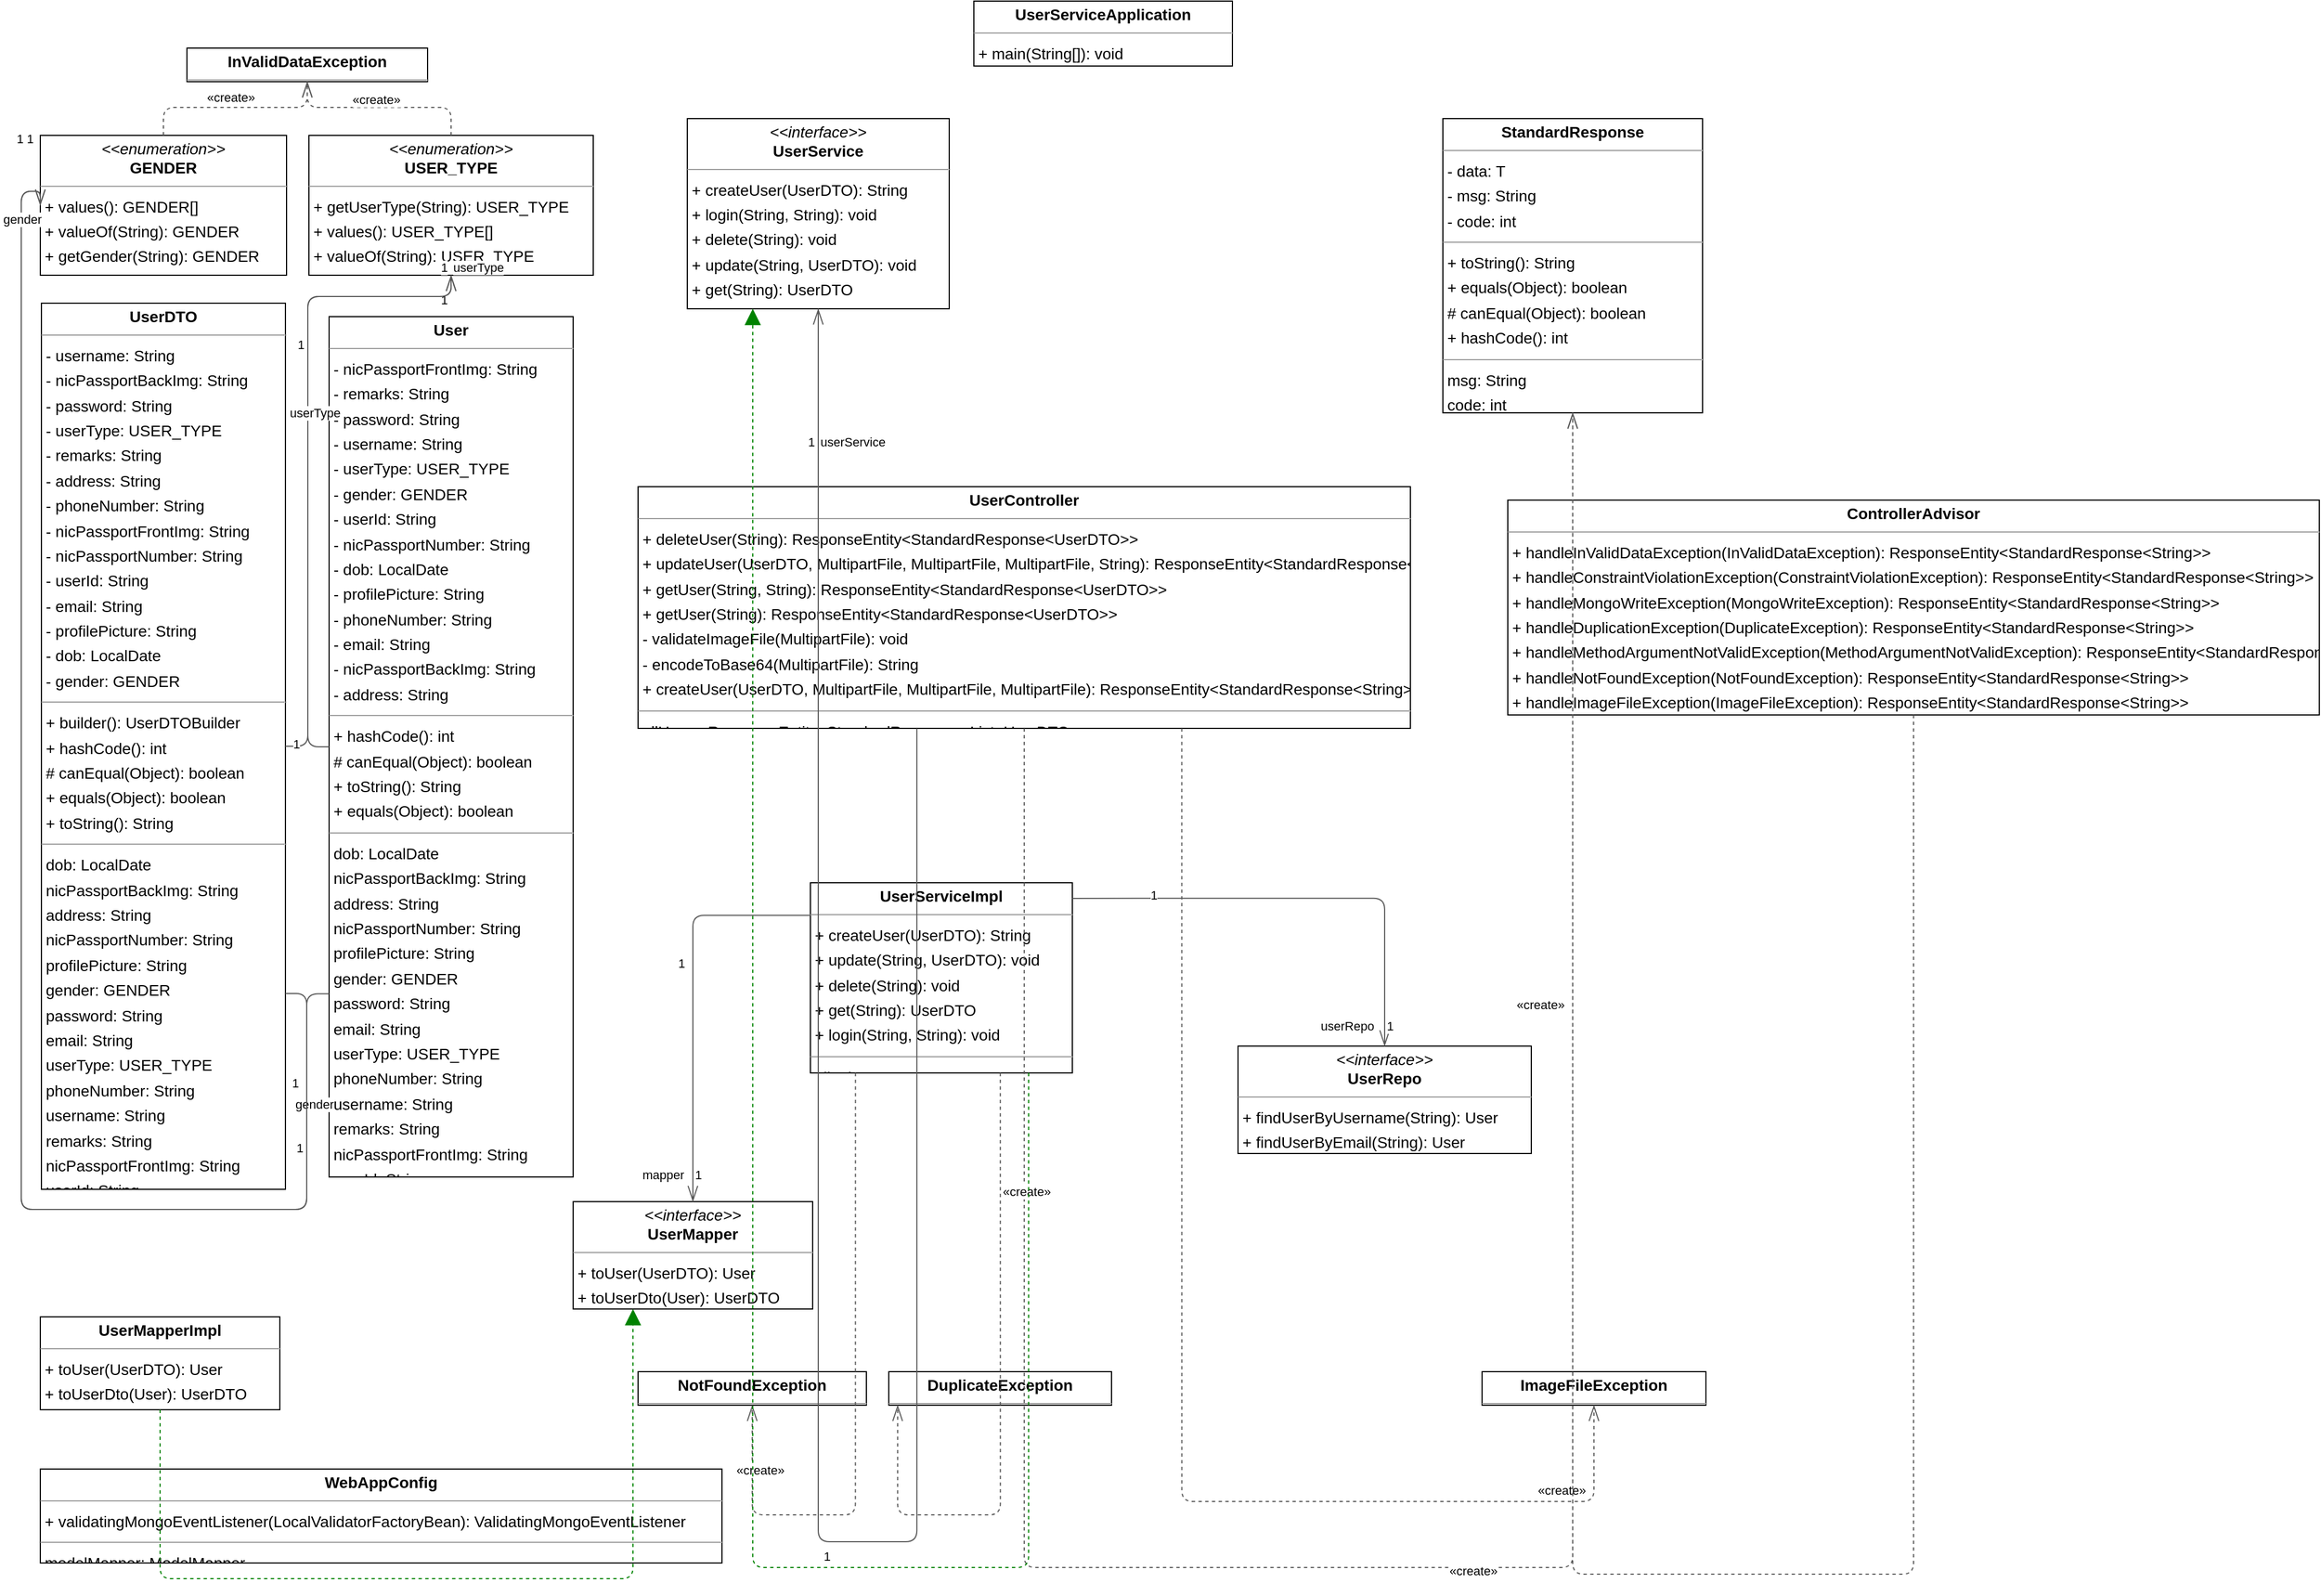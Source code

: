 <mxGraphModel dx="0" dy="0" grid="1" gridSize="10" guides="1" tooltips="1" connect="1" arrows="1" fold="1" page="0" pageScale="1" background="none" math="0" shadow="0">
  <root>
    <mxCell id="0" />
    <mxCell id="1" parent="0" />
    <mxCell id="node13" parent="1" vertex="1" value="&lt;p style=&quot;margin:0px;margin-top:4px;text-align:center;&quot;&gt;&lt;b&gt;ControllerAdvisor&lt;/b&gt;&lt;/p&gt;&lt;hr size=&quot;1&quot;/&gt;&lt;p style=&quot;margin:0 0 0 4px;line-height:1.6;&quot;&gt;+ handleInValidDataException(InValidDataException): ResponseEntity&amp;lt;StandardResponse&amp;lt;String&amp;gt;&amp;gt;&lt;br/&gt;+ handleConstraintViolationException(ConstraintViolationException): ResponseEntity&amp;lt;StandardResponse&amp;lt;String&amp;gt;&amp;gt;&lt;br/&gt;+ handleMongoWriteException(MongoWriteException): ResponseEntity&amp;lt;StandardResponse&amp;lt;String&amp;gt;&amp;gt;&lt;br/&gt;+ handleDuplicationException(DuplicateException): ResponseEntity&amp;lt;StandardResponse&amp;lt;String&amp;gt;&amp;gt;&lt;br/&gt;+ handleMethodArgumentNotValidException(MethodArgumentNotValidException): ResponseEntity&amp;lt;StandardResponse&amp;lt;String&amp;gt;&amp;gt;&lt;br/&gt;+ handleNotFoundException(NotFoundException): ResponseEntity&amp;lt;StandardResponse&amp;lt;String&amp;gt;&amp;gt;&lt;br/&gt;+ handleImageFileException(ImageFileException): ResponseEntity&amp;lt;StandardResponse&amp;lt;String&amp;gt;&amp;gt;&lt;/p&gt;" style="verticalAlign=top;align=left;overflow=fill;fontSize=14;fontFamily=Helvetica;html=1;rounded=0;shadow=0;comic=0;labelBackgroundColor=none;strokeWidth=1;">
      <mxGeometry x="1196" y="390" width="725" height="192" as="geometry" />
    </mxCell>
    <mxCell id="node16" parent="1" vertex="1" value="&lt;p style=&quot;margin:0px;margin-top:4px;text-align:center;&quot;&gt;&lt;b&gt;DuplicateException&lt;/b&gt;&lt;/p&gt;&lt;hr size=&quot;1&quot;/&gt;" style="verticalAlign=top;align=left;overflow=fill;fontSize=14;fontFamily=Helvetica;html=1;rounded=0;shadow=0;comic=0;labelBackgroundColor=none;strokeWidth=1;">
      <mxGeometry x="643" y="1169" width="199" height="30" as="geometry" />
    </mxCell>
    <mxCell id="node4" parent="1" vertex="1" value="&lt;p style=&quot;margin:0px;margin-top:4px;text-align:center;&quot;&gt;&lt;i&gt;&amp;lt;&amp;lt;enumeration&amp;gt;&amp;gt;&lt;/i&gt;&lt;br/&gt;&lt;b&gt;GENDER&lt;/b&gt;&lt;/p&gt;&lt;hr size=&quot;1&quot;/&gt;&lt;p style=&quot;margin:0 0 0 4px;line-height:1.6;&quot;&gt;+ values(): GENDER[]&lt;br/&gt;+ valueOf(String): GENDER&lt;br/&gt;+ getGender(String): GENDER&lt;/p&gt;" style="verticalAlign=top;align=left;overflow=fill;fontSize=14;fontFamily=Helvetica;html=1;rounded=0;shadow=0;comic=0;labelBackgroundColor=none;strokeWidth=1;">
      <mxGeometry x="-115" y="64" width="220" height="125" as="geometry" />
    </mxCell>
    <mxCell id="node12" parent="1" vertex="1" value="&lt;p style=&quot;margin:0px;margin-top:4px;text-align:center;&quot;&gt;&lt;b&gt;ImageFileException&lt;/b&gt;&lt;/p&gt;&lt;hr size=&quot;1&quot;/&gt;" style="verticalAlign=top;align=left;overflow=fill;fontSize=14;fontFamily=Helvetica;html=1;rounded=0;shadow=0;comic=0;labelBackgroundColor=none;strokeWidth=1;">
      <mxGeometry x="1173" y="1169" width="200" height="30" as="geometry" />
    </mxCell>
    <mxCell id="node6" parent="1" vertex="1" value="&lt;p style=&quot;margin:0px;margin-top:4px;text-align:center;&quot;&gt;&lt;b&gt;InValidDataException&lt;/b&gt;&lt;/p&gt;&lt;hr size=&quot;1&quot;/&gt;" style="verticalAlign=top;align=left;overflow=fill;fontSize=14;fontFamily=Helvetica;html=1;rounded=0;shadow=0;comic=0;labelBackgroundColor=none;strokeWidth=1;">
      <mxGeometry x="16" y="-14" width="215" height="30" as="geometry" />
    </mxCell>
    <mxCell id="node17" parent="1" vertex="1" value="&lt;p style=&quot;margin:0px;margin-top:4px;text-align:center;&quot;&gt;&lt;b&gt;NotFoundException&lt;/b&gt;&lt;/p&gt;&lt;hr size=&quot;1&quot;/&gt;" style="verticalAlign=top;align=left;overflow=fill;fontSize=14;fontFamily=Helvetica;html=1;rounded=0;shadow=0;comic=0;labelBackgroundColor=none;strokeWidth=1;">
      <mxGeometry x="419" y="1169" width="204" height="30" as="geometry" />
    </mxCell>
    <mxCell id="node2" parent="1" vertex="1" value="&lt;p style=&quot;margin:0px;margin-top:4px;text-align:center;&quot;&gt;&lt;b&gt;StandardResponse&lt;T&gt;&lt;/b&gt;&lt;/p&gt;&lt;hr size=&quot;1&quot;/&gt;&lt;p style=&quot;margin:0 0 0 4px;line-height:1.6;&quot;&gt;- data: T&lt;br/&gt;- msg: String&lt;br/&gt;- code: int&lt;/p&gt;&lt;hr size=&quot;1&quot;/&gt;&lt;p style=&quot;margin:0 0 0 4px;line-height:1.6;&quot;&gt;+ toString(): String&lt;br/&gt;+ equals(Object): boolean&lt;br/&gt;# canEqual(Object): boolean&lt;br/&gt;+ hashCode(): int&lt;/p&gt;&lt;hr size=&quot;1&quot;/&gt;&lt;p style=&quot;margin:0 0 0 4px;line-height:1.6;&quot;&gt; msg: String&lt;br/&gt; code: int&lt;br/&gt; data: T&lt;/p&gt;" style="verticalAlign=top;align=left;overflow=fill;fontSize=14;fontFamily=Helvetica;html=1;rounded=0;shadow=0;comic=0;labelBackgroundColor=none;strokeWidth=1;">
      <mxGeometry x="1138" y="49" width="232" height="263" as="geometry" />
    </mxCell>
    <mxCell id="node1" parent="1" vertex="1" value="&lt;p style=&quot;margin:0px;margin-top:4px;text-align:center;&quot;&gt;&lt;i&gt;&amp;lt;&amp;lt;enumeration&amp;gt;&amp;gt;&lt;/i&gt;&lt;br/&gt;&lt;b&gt;USER_TYPE&lt;/b&gt;&lt;/p&gt;&lt;hr size=&quot;1&quot;/&gt;&lt;p style=&quot;margin:0 0 0 4px;line-height:1.6;&quot;&gt;+ getUserType(String): USER_TYPE&lt;br/&gt;+ values(): USER_TYPE[]&lt;br/&gt;+ valueOf(String): USER_TYPE&lt;/p&gt;" style="verticalAlign=top;align=left;overflow=fill;fontSize=14;fontFamily=Helvetica;html=1;rounded=0;shadow=0;comic=0;labelBackgroundColor=none;strokeWidth=1;">
      <mxGeometry x="125" y="64" width="254" height="125" as="geometry" />
    </mxCell>
    <mxCell id="node15" parent="1" vertex="1" value="&lt;p style=&quot;margin:0px;margin-top:4px;text-align:center;&quot;&gt;&lt;b&gt;User&lt;/b&gt;&lt;/p&gt;&lt;hr size=&quot;1&quot;/&gt;&lt;p style=&quot;margin:0 0 0 4px;line-height:1.6;&quot;&gt;- nicPassportFrontImg: String&lt;br/&gt;- remarks: String&lt;br/&gt;- password: String&lt;br/&gt;- username: String&lt;br/&gt;- userType: USER_TYPE&lt;br/&gt;- gender: GENDER&lt;br/&gt;- userId: String&lt;br/&gt;- nicPassportNumber: String&lt;br/&gt;- dob: LocalDate&lt;br/&gt;- profilePicture: String&lt;br/&gt;- phoneNumber: String&lt;br/&gt;- email: String&lt;br/&gt;- nicPassportBackImg: String&lt;br/&gt;- address: String&lt;/p&gt;&lt;hr size=&quot;1&quot;/&gt;&lt;p style=&quot;margin:0 0 0 4px;line-height:1.6;&quot;&gt;+ hashCode(): int&lt;br/&gt;# canEqual(Object): boolean&lt;br/&gt;+ toString(): String&lt;br/&gt;+ equals(Object): boolean&lt;/p&gt;&lt;hr size=&quot;1&quot;/&gt;&lt;p style=&quot;margin:0 0 0 4px;line-height:1.6;&quot;&gt; dob: LocalDate&lt;br/&gt; nicPassportBackImg: String&lt;br/&gt; address: String&lt;br/&gt; nicPassportNumber: String&lt;br/&gt; profilePicture: String&lt;br/&gt; gender: GENDER&lt;br/&gt; password: String&lt;br/&gt; email: String&lt;br/&gt; userType: USER_TYPE&lt;br/&gt; phoneNumber: String&lt;br/&gt; username: String&lt;br/&gt; remarks: String&lt;br/&gt; nicPassportFrontImg: String&lt;br/&gt; userId: String&lt;/p&gt;" style="verticalAlign=top;align=left;overflow=fill;fontSize=14;fontFamily=Helvetica;html=1;rounded=0;shadow=0;comic=0;labelBackgroundColor=none;strokeWidth=1;">
      <mxGeometry x="143" y="226" width="218" height="769" as="geometry" />
    </mxCell>
    <mxCell id="node10" parent="1" vertex="1" value="&lt;p style=&quot;margin:0px;margin-top:4px;text-align:center;&quot;&gt;&lt;b&gt;UserController&lt;/b&gt;&lt;/p&gt;&lt;hr size=&quot;1&quot;/&gt;&lt;p style=&quot;margin:0 0 0 4px;line-height:1.6;&quot;&gt;+ deleteUser(String): ResponseEntity&amp;lt;StandardResponse&amp;lt;UserDTO&amp;gt;&amp;gt;&lt;br/&gt;+ updateUser(UserDTO, MultipartFile, MultipartFile, MultipartFile, String): ResponseEntity&amp;lt;StandardResponse&amp;lt;String&amp;gt;&amp;gt;&lt;br/&gt;+ getUser(String, String): ResponseEntity&amp;lt;StandardResponse&amp;lt;UserDTO&amp;gt;&amp;gt;&lt;br/&gt;+ getUser(String): ResponseEntity&amp;lt;StandardResponse&amp;lt;UserDTO&amp;gt;&amp;gt;&lt;br/&gt;- validateImageFile(MultipartFile): void&lt;br/&gt;- encodeToBase64(MultipartFile): String&lt;br/&gt;+ createUser(UserDTO, MultipartFile, MultipartFile, MultipartFile): ResponseEntity&amp;lt;StandardResponse&amp;lt;String&amp;gt;&amp;gt;&lt;/p&gt;&lt;hr size=&quot;1&quot;/&gt;&lt;p style=&quot;margin:0 0 0 4px;line-height:1.6;&quot;&gt; allUsers: ResponseEntity&amp;lt;StandardResponse&amp;lt;List&amp;lt;UserDTO&amp;gt;&amp;gt;&amp;gt;&lt;/p&gt;" style="verticalAlign=top;align=left;overflow=fill;fontSize=14;fontFamily=Helvetica;html=1;rounded=0;shadow=0;comic=0;labelBackgroundColor=none;strokeWidth=1;">
      <mxGeometry x="419" y="378" width="690" height="216" as="geometry" />
    </mxCell>
    <mxCell id="node5" parent="1" vertex="1" value="&lt;p style=&quot;margin:0px;margin-top:4px;text-align:center;&quot;&gt;&lt;b&gt;UserDTO&lt;/b&gt;&lt;/p&gt;&lt;hr size=&quot;1&quot;/&gt;&lt;p style=&quot;margin:0 0 0 4px;line-height:1.6;&quot;&gt;- username: String&lt;br/&gt;- nicPassportBackImg: String&lt;br/&gt;- password: String&lt;br/&gt;- userType: USER_TYPE&lt;br/&gt;- remarks: String&lt;br/&gt;- address: String&lt;br/&gt;- phoneNumber: String&lt;br/&gt;- nicPassportFrontImg: String&lt;br/&gt;- nicPassportNumber: String&lt;br/&gt;- userId: String&lt;br/&gt;- email: String&lt;br/&gt;- profilePicture: String&lt;br/&gt;- dob: LocalDate&lt;br/&gt;- gender: GENDER&lt;/p&gt;&lt;hr size=&quot;1&quot;/&gt;&lt;p style=&quot;margin:0 0 0 4px;line-height:1.6;&quot;&gt;+ builder(): UserDTOBuilder&lt;br/&gt;+ hashCode(): int&lt;br/&gt;# canEqual(Object): boolean&lt;br/&gt;+ equals(Object): boolean&lt;br/&gt;+ toString(): String&lt;/p&gt;&lt;hr size=&quot;1&quot;/&gt;&lt;p style=&quot;margin:0 0 0 4px;line-height:1.6;&quot;&gt; dob: LocalDate&lt;br/&gt; nicPassportBackImg: String&lt;br/&gt; address: String&lt;br/&gt; nicPassportNumber: String&lt;br/&gt; profilePicture: String&lt;br/&gt; gender: GENDER&lt;br/&gt; password: String&lt;br/&gt; email: String&lt;br/&gt; userType: USER_TYPE&lt;br/&gt; phoneNumber: String&lt;br/&gt; username: String&lt;br/&gt; remarks: String&lt;br/&gt; nicPassportFrontImg: String&lt;br/&gt; userId: String&lt;/p&gt;" style="verticalAlign=top;align=left;overflow=fill;fontSize=14;fontFamily=Helvetica;html=1;rounded=0;shadow=0;comic=0;labelBackgroundColor=none;strokeWidth=1;">
      <mxGeometry x="-114" y="214" width="218" height="792" as="geometry" />
    </mxCell>
    <mxCell id="node14" parent="1" vertex="1" value="&lt;p style=&quot;margin:0px;margin-top:4px;text-align:center;&quot;&gt;&lt;i&gt;&amp;lt;&amp;lt;interface&amp;gt;&amp;gt;&lt;/i&gt;&lt;br/&gt;&lt;b&gt;UserMapper&lt;/b&gt;&lt;/p&gt;&lt;hr size=&quot;1&quot;/&gt;&lt;p style=&quot;margin:0 0 0 4px;line-height:1.6;&quot;&gt;+ toUser(UserDTO): User&lt;br/&gt;+ toUserDto(User): UserDTO&lt;/p&gt;" style="verticalAlign=top;align=left;overflow=fill;fontSize=14;fontFamily=Helvetica;html=1;rounded=0;shadow=0;comic=0;labelBackgroundColor=none;strokeWidth=1;">
      <mxGeometry x="361" y="1017" width="214" height="96" as="geometry" />
    </mxCell>
    <mxCell id="node0" parent="1" vertex="1" value="&lt;p style=&quot;margin:0px;margin-top:4px;text-align:center;&quot;&gt;&lt;b&gt;UserMapperImpl&lt;/b&gt;&lt;/p&gt;&lt;hr size=&quot;1&quot;/&gt;&lt;p style=&quot;margin:0 0 0 4px;line-height:1.6;&quot;&gt;+ toUser(UserDTO): User&lt;br/&gt;+ toUserDto(User): UserDTO&lt;/p&gt;" style="verticalAlign=top;align=left;overflow=fill;fontSize=14;fontFamily=Helvetica;html=1;rounded=0;shadow=0;comic=0;labelBackgroundColor=none;strokeWidth=1;">
      <mxGeometry x="-115" y="1120" width="214" height="83" as="geometry" />
    </mxCell>
    <mxCell id="node11" parent="1" vertex="1" value="&lt;p style=&quot;margin:0px;margin-top:4px;text-align:center;&quot;&gt;&lt;i&gt;&amp;lt;&amp;lt;interface&amp;gt;&amp;gt;&lt;/i&gt;&lt;br/&gt;&lt;b&gt;UserRepo&lt;/b&gt;&lt;/p&gt;&lt;hr size=&quot;1&quot;/&gt;&lt;p style=&quot;margin:0 0 0 4px;line-height:1.6;&quot;&gt;+ findUserByUsername(String): User&lt;br/&gt;+ findUserByEmail(String): User&lt;/p&gt;" style="verticalAlign=top;align=left;overflow=fill;fontSize=14;fontFamily=Helvetica;html=1;rounded=0;shadow=0;comic=0;labelBackgroundColor=none;strokeWidth=1;">
      <mxGeometry x="955" y="878" width="262" height="96" as="geometry" />
    </mxCell>
    <mxCell id="node8" parent="1" vertex="1" value="&lt;p style=&quot;margin:0px;margin-top:4px;text-align:center;&quot;&gt;&lt;i&gt;&amp;lt;&amp;lt;interface&amp;gt;&amp;gt;&lt;/i&gt;&lt;br/&gt;&lt;b&gt;UserService&lt;/b&gt;&lt;/p&gt;&lt;hr size=&quot;1&quot;/&gt;&lt;p style=&quot;margin:0 0 0 4px;line-height:1.6;&quot;&gt;+ createUser(UserDTO): String&lt;br/&gt;+ login(String, String): void&lt;br/&gt;+ delete(String): void&lt;br/&gt;+ update(String, UserDTO): void&lt;br/&gt;+ get(String): UserDTO&lt;/p&gt;&lt;hr size=&quot;1&quot;/&gt;&lt;p style=&quot;margin:0 0 0 4px;line-height:1.6;&quot;&gt; all: List&amp;lt;UserDTO&amp;gt;&lt;/p&gt;" style="verticalAlign=top;align=left;overflow=fill;fontSize=14;fontFamily=Helvetica;html=1;rounded=0;shadow=0;comic=0;labelBackgroundColor=none;strokeWidth=1;">
      <mxGeometry x="463" y="49" width="234" height="170" as="geometry" />
    </mxCell>
    <mxCell id="node7" parent="1" vertex="1" value="&lt;p style=&quot;margin:0px;margin-top:4px;text-align:center;&quot;&gt;&lt;b&gt;UserServiceApplication&lt;/b&gt;&lt;/p&gt;&lt;hr size=&quot;1&quot;/&gt;&lt;p style=&quot;margin:0 0 0 4px;line-height:1.6;&quot;&gt;+ main(String[]): void&lt;/p&gt;" style="verticalAlign=top;align=left;overflow=fill;fontSize=14;fontFamily=Helvetica;html=1;rounded=0;shadow=0;comic=0;labelBackgroundColor=none;strokeWidth=1;">
      <mxGeometry x="719" y="-56" width="231" height="58" as="geometry" />
    </mxCell>
    <mxCell id="node3" parent="1" vertex="1" value="&lt;p style=&quot;margin:0px;margin-top:4px;text-align:center;&quot;&gt;&lt;b&gt;UserServiceImpl&lt;/b&gt;&lt;/p&gt;&lt;hr size=&quot;1&quot;/&gt;&lt;p style=&quot;margin:0 0 0 4px;line-height:1.6;&quot;&gt;+ createUser(UserDTO): String&lt;br/&gt;+ update(String, UserDTO): void&lt;br/&gt;+ delete(String): void&lt;br/&gt;+ get(String): UserDTO&lt;br/&gt;+ login(String, String): void&lt;/p&gt;&lt;hr size=&quot;1&quot;/&gt;&lt;p style=&quot;margin:0 0 0 4px;line-height:1.6;&quot;&gt; all: List&amp;lt;UserDTO&amp;gt;&lt;/p&gt;" style="verticalAlign=top;align=left;overflow=fill;fontSize=14;fontFamily=Helvetica;html=1;rounded=0;shadow=0;comic=0;labelBackgroundColor=none;strokeWidth=1;">
      <mxGeometry x="573" y="732" width="234" height="170" as="geometry" />
    </mxCell>
    <mxCell id="node9" parent="1" vertex="1" value="&lt;p style=&quot;margin:0px;margin-top:4px;text-align:center;&quot;&gt;&lt;b&gt;WebAppConfig&lt;/b&gt;&lt;/p&gt;&lt;hr size=&quot;1&quot;/&gt;&lt;p style=&quot;margin:0 0 0 4px;line-height:1.6;&quot;&gt;+ validatingMongoEventListener(LocalValidatorFactoryBean): ValidatingMongoEventListener&lt;/p&gt;&lt;hr size=&quot;1&quot;/&gt;&lt;p style=&quot;margin:0 0 0 4px;line-height:1.6;&quot;&gt; modelMapper: ModelMapper&lt;/p&gt;" style="verticalAlign=top;align=left;overflow=fill;fontSize=14;fontFamily=Helvetica;html=1;rounded=0;shadow=0;comic=0;labelBackgroundColor=none;strokeWidth=1;">
      <mxGeometry x="-115" y="1256" width="609" height="84" as="geometry" />
    </mxCell>
    <mxCell id="edge5" edge="1" value="" parent="1" source="node13" target="node2" style="html=1;rounded=1;edgeStyle=orthogonalEdgeStyle;dashed=1;startArrow=none;endArrow=openThin;endSize=12;strokeColor=#595959;exitX=0.500;exitY=1.000;exitDx=0;exitDy=0;entryX=0.500;entryY=1.000;entryDx=0;entryDy=0;">
      <mxGeometry width="50" height="50" relative="1" as="geometry">
        <Array as="points">
          <mxPoint x="1558" y="1350" />
          <mxPoint x="1254" y="1350" />
        </Array>
      </mxGeometry>
    </mxCell>
    <mxCell id="label32" parent="edge5" vertex="1" connectable="0" value="«create»" style="edgeLabel;resizable=0;html=1;align=left;verticalAlign=top;strokeColor=default;">
      <mxGeometry x="1202" y="828" as="geometry" />
    </mxCell>
    <mxCell id="edge10" edge="1" value="" parent="1" source="node4" target="node6" style="html=1;rounded=1;edgeStyle=orthogonalEdgeStyle;dashed=1;startArrow=none;endArrow=openThin;endSize=12;strokeColor=#595959;exitX=0.500;exitY=0.000;exitDx=0;exitDy=0;entryX=0.500;entryY=1.002;entryDx=0;entryDy=0;">
      <mxGeometry width="50" height="50" relative="1" as="geometry">
        <Array as="points">
          <mxPoint x="-5" y="39" />
          <mxPoint x="124" y="39" />
        </Array>
      </mxGeometry>
    </mxCell>
    <mxCell id="label62" parent="edge10" vertex="1" connectable="0" value="«create»" style="edgeLabel;resizable=0;html=1;align=left;verticalAlign=top;strokeColor=default;">
      <mxGeometry x="32" y="17" as="geometry" />
    </mxCell>
    <mxCell id="edge14" edge="1" value="" parent="1" source="node1" target="node6" style="html=1;rounded=1;edgeStyle=orthogonalEdgeStyle;dashed=1;startArrow=none;endArrow=openThin;endSize=12;strokeColor=#595959;exitX=0.500;exitY=0.000;exitDx=0;exitDy=0;entryX=0.500;entryY=1.002;entryDx=0;entryDy=0;">
      <mxGeometry width="50" height="50" relative="1" as="geometry">
        <Array as="points">
          <mxPoint x="252" y="39" />
          <mxPoint x="124" y="39" />
        </Array>
      </mxGeometry>
    </mxCell>
    <mxCell id="label86" parent="edge14" vertex="1" connectable="0" value="«create»" style="edgeLabel;resizable=0;html=1;align=left;verticalAlign=top;strokeColor=default;">
      <mxGeometry x="162" y="19" as="geometry" />
    </mxCell>
    <mxCell id="edge13" edge="1" value="" parent="1" source="node15" target="node4" style="html=1;rounded=1;edgeStyle=orthogonalEdgeStyle;dashed=0;startArrow=diamondThinstartSize=12;endArrow=openThin;endSize=12;strokeColor=#595959;exitX=0.000;exitY=0.787;exitDx=0;exitDy=0;entryX=0.000;entryY=0.500;entryDx=0;entryDy=0;">
      <mxGeometry width="50" height="50" relative="1" as="geometry">
        <Array as="points">
          <mxPoint x="123" y="831" />
          <mxPoint x="123" y="1024" />
          <mxPoint x="-132" y="1024" />
          <mxPoint x="-132" y="114" />
        </Array>
      </mxGeometry>
    </mxCell>
    <mxCell id="label78" parent="edge13" vertex="1" connectable="0" value="1" style="edgeLabel;resizable=0;html=1;align=left;verticalAlign=top;strokeColor=default;">
      <mxGeometry x="108" y="898" as="geometry" />
    </mxCell>
    <mxCell id="label82" parent="edge13" vertex="1" connectable="0" value="1" style="edgeLabel;resizable=0;html=1;align=left;verticalAlign=top;strokeColor=default;">
      <mxGeometry x="112" y="956" as="geometry" />
    </mxCell>
    <mxCell id="label83" parent="edge13" vertex="1" connectable="0" value="gender" style="edgeLabel;resizable=0;html=1;align=left;verticalAlign=top;strokeColor=default;">
      <mxGeometry x="111" y="917" as="geometry" />
    </mxCell>
    <mxCell id="edge4" edge="1" value="" parent="1" source="node15" target="node1" style="html=1;rounded=1;edgeStyle=orthogonalEdgeStyle;dashed=0;startArrow=diamondThinstartSize=12;endArrow=openThin;endSize=12;strokeColor=#595959;exitX=0.000;exitY=0.500;exitDx=0;exitDy=0;entryX=0.500;entryY=1.000;entryDx=0;entryDy=0;">
      <mxGeometry width="50" height="50" relative="1" as="geometry">
        <Array as="points">
          <mxPoint x="124" y="610" />
          <mxPoint x="124" y="208" />
          <mxPoint x="252" y="208" />
        </Array>
      </mxGeometry>
    </mxCell>
    <mxCell id="label24" parent="edge4" vertex="1" connectable="0" value="1" style="edgeLabel;resizable=0;html=1;align=left;verticalAlign=top;strokeColor=default;">
      <mxGeometry x="241" y="198" as="geometry" />
    </mxCell>
    <mxCell id="label28" parent="edge4" vertex="1" connectable="0" value="1" style="edgeLabel;resizable=0;html=1;align=left;verticalAlign=top;strokeColor=default;">
      <mxGeometry x="241" y="169" as="geometry" />
    </mxCell>
    <mxCell id="label29" parent="edge4" vertex="1" connectable="0" value="userType" style="edgeLabel;resizable=0;html=1;align=left;verticalAlign=top;strokeColor=default;">
      <mxGeometry x="252" y="169" as="geometry" />
    </mxCell>
    <mxCell id="edge3" edge="1" value="" parent="1" source="node10" target="node12" style="html=1;rounded=1;edgeStyle=orthogonalEdgeStyle;dashed=1;startArrow=none;endArrow=openThin;endSize=12;strokeColor=#595959;exitX=0.704;exitY=1.000;exitDx=0;exitDy=0;entryX=0.500;entryY=1.002;entryDx=0;entryDy=0;">
      <mxGeometry width="50" height="50" relative="1" as="geometry">
        <Array as="points">
          <mxPoint x="905" y="1285" />
          <mxPoint x="1273" y="1285" />
        </Array>
      </mxGeometry>
    </mxCell>
    <mxCell id="label20" parent="edge3" vertex="1" connectable="0" value="«create»" style="edgeLabel;resizable=0;html=1;align=left;verticalAlign=top;strokeColor=default;">
      <mxGeometry x="1221" y="1262" as="geometry" />
    </mxCell>
    <mxCell id="edge7" edge="1" value="" parent="1" source="node10" target="node2" style="html=1;rounded=1;edgeStyle=orthogonalEdgeStyle;dashed=1;startArrow=none;endArrow=openThin;endSize=12;strokeColor=#595959;exitX=0.500;exitY=1.000;exitDx=0;exitDy=0;entryX=0.500;entryY=1.000;entryDx=0;entryDy=0;">
      <mxGeometry width="50" height="50" relative="1" as="geometry">
        <Array as="points">
          <mxPoint x="764" y="1344" />
          <mxPoint x="1254" y="1344" />
        </Array>
      </mxGeometry>
    </mxCell>
    <mxCell id="label44" parent="edge7" vertex="1" connectable="0" value="«create»" style="edgeLabel;resizable=0;html=1;align=left;verticalAlign=top;strokeColor=default;">
      <mxGeometry x="1142" y="1334" as="geometry" />
    </mxCell>
    <mxCell id="edge11" edge="1" value="" parent="1" source="node10" target="node8" style="html=1;rounded=1;edgeStyle=orthogonalEdgeStyle;dashed=0;startArrow=diamondThinstartSize=12;endArrow=openThin;endSize=12;strokeColor=#595959;exitX=0.361;exitY=1.000;exitDx=0;exitDy=0;entryX=0.500;entryY=1.000;entryDx=0;entryDy=0;">
      <mxGeometry width="50" height="50" relative="1" as="geometry">
        <Array as="points">
          <mxPoint x="668" y="1321" />
          <mxPoint x="580" y="1321" />
        </Array>
      </mxGeometry>
    </mxCell>
    <mxCell id="label66" parent="edge11" vertex="1" connectable="0" value="1" style="edgeLabel;resizable=0;html=1;align=left;verticalAlign=top;strokeColor=default;">
      <mxGeometry x="583" y="1321" as="geometry" />
    </mxCell>
    <mxCell id="label70" parent="edge11" vertex="1" connectable="0" value="1" style="edgeLabel;resizable=0;html=1;align=left;verticalAlign=top;strokeColor=default;">
      <mxGeometry x="569" y="325" as="geometry" />
    </mxCell>
    <mxCell id="label71" parent="edge11" vertex="1" connectable="0" value="userService" style="edgeLabel;resizable=0;html=1;align=left;verticalAlign=top;strokeColor=default;">
      <mxGeometry x="580" y="325" as="geometry" />
    </mxCell>
    <mxCell id="edge15" edge="1" value="" parent="1" source="node5" target="node4" style="html=1;rounded=1;edgeStyle=orthogonalEdgeStyle;dashed=0;startArrow=diamondThinstartSize=12;endArrow=openThin;endSize=12;strokeColor=#595959;exitX=1.000;exitY=0.779;exitDx=0;exitDy=0;entryX=0.000;entryY=0.500;entryDx=0;entryDy=0;">
      <mxGeometry width="50" height="50" relative="1" as="geometry">
        <Array as="points">
          <mxPoint x="123" y="831" />
          <mxPoint x="123" y="1024" />
          <mxPoint x="-132" y="1024" />
          <mxPoint x="-132" y="114" />
        </Array>
      </mxGeometry>
    </mxCell>
    <mxCell id="label90" parent="edge15" vertex="1" connectable="0" value="1" style="edgeLabel;resizable=0;html=1;align=left;verticalAlign=top;strokeColor=default;">
      <mxGeometry x="-138" y="54" as="geometry" />
    </mxCell>
    <mxCell id="label94" parent="edge15" vertex="1" connectable="0" value="1" style="edgeLabel;resizable=0;html=1;align=left;verticalAlign=top;strokeColor=default;">
      <mxGeometry x="-129" y="54" as="geometry" />
    </mxCell>
    <mxCell id="label95" parent="edge15" vertex="1" connectable="0" value="gender" style="edgeLabel;resizable=0;html=1;align=left;verticalAlign=top;strokeColor=default;">
      <mxGeometry x="-150" y="126" as="geometry" />
    </mxCell>
    <mxCell id="edge6" edge="1" value="" parent="1" source="node5" target="node1" style="html=1;rounded=1;edgeStyle=orthogonalEdgeStyle;dashed=0;startArrow=diamondThinstartSize=12;endArrow=openThin;endSize=12;strokeColor=#595959;exitX=1.000;exitY=0.500;exitDx=0;exitDy=0;entryX=0.500;entryY=1.000;entryDx=0;entryDy=0;">
      <mxGeometry width="50" height="50" relative="1" as="geometry">
        <Array as="points">
          <mxPoint x="124" y="610" />
          <mxPoint x="124" y="208" />
          <mxPoint x="252" y="208" />
        </Array>
      </mxGeometry>
    </mxCell>
    <mxCell id="label36" parent="edge6" vertex="1" connectable="0" value="1" style="edgeLabel;resizable=0;html=1;align=left;verticalAlign=top;strokeColor=default;">
      <mxGeometry x="109" y="595" as="geometry" />
    </mxCell>
    <mxCell id="label40" parent="edge6" vertex="1" connectable="0" value="1" style="edgeLabel;resizable=0;html=1;align=left;verticalAlign=top;strokeColor=default;">
      <mxGeometry x="113" y="238" as="geometry" />
    </mxCell>
    <mxCell id="label41" parent="edge6" vertex="1" connectable="0" value="userType" style="edgeLabel;resizable=0;html=1;align=left;verticalAlign=top;strokeColor=default;">
      <mxGeometry x="106" y="299" as="geometry" />
    </mxCell>
    <mxCell id="edge1" edge="1" value="" parent="1" source="node0" target="node14" style="html=1;rounded=1;edgeStyle=orthogonalEdgeStyle;dashed=1;startArrow=none;endArrow=block;endSize=12;strokeColor=#008200;exitX=0.500;exitY=1.000;exitDx=0;exitDy=0;entryX=0.250;entryY=1.000;entryDx=0;entryDy=0;">
      <mxGeometry width="50" height="50" relative="1" as="geometry">
        <Array as="points">
          <mxPoint x="-8" y="1354" />
          <mxPoint x="415" y="1354" />
        </Array>
      </mxGeometry>
    </mxCell>
    <mxCell id="edge2" edge="1" value="" parent="1" source="node3" target="node16" style="html=1;rounded=1;edgeStyle=orthogonalEdgeStyle;dashed=1;startArrow=none;endArrow=openThin;endSize=12;strokeColor=#595959;exitX=0.725;exitY=1.000;exitDx=0;exitDy=0;entryX=0.038;entryY=1.002;entryDx=0;entryDy=0;">
      <mxGeometry width="50" height="50" relative="1" as="geometry">
        <Array as="points">
          <mxPoint x="743" y="1297" />
          <mxPoint x="651" y="1297" />
        </Array>
      </mxGeometry>
    </mxCell>
    <mxCell id="label14" parent="edge2" vertex="1" connectable="0" value="«create»" style="edgeLabel;resizable=0;html=1;align=left;verticalAlign=top;strokeColor=default;">
      <mxGeometry x="743" y="995" as="geometry" />
    </mxCell>
    <mxCell id="edge8" edge="1" value="" parent="1" source="node3" target="node17" style="html=1;rounded=1;edgeStyle=orthogonalEdgeStyle;dashed=1;startArrow=none;endArrow=openThin;endSize=12;strokeColor=#595959;exitX=0.172;exitY=1.000;exitDx=0;exitDy=0;entryX=0.500;entryY=1.002;entryDx=0;entryDy=0;">
      <mxGeometry width="50" height="50" relative="1" as="geometry">
        <Array as="points">
          <mxPoint x="613" y="1297" />
          <mxPoint x="521" y="1297" />
        </Array>
      </mxGeometry>
    </mxCell>
    <mxCell id="label50" parent="edge8" vertex="1" connectable="0" value="«create»" style="edgeLabel;resizable=0;html=1;align=left;verticalAlign=top;strokeColor=default;">
      <mxGeometry x="505" y="1244" as="geometry" />
    </mxCell>
    <mxCell id="edge9" edge="1" value="" parent="1" source="node3" target="node14" style="html=1;rounded=1;edgeStyle=orthogonalEdgeStyle;dashed=0;startArrow=diamondThinstartSize=12;endArrow=openThin;endSize=12;strokeColor=#595959;exitX=0.000;exitY=0.171;exitDx=0;exitDy=0;entryX=0.500;entryY=0.000;entryDx=0;entryDy=0;">
      <mxGeometry width="50" height="50" relative="1" as="geometry">
        <Array as="points">
          <mxPoint x="468" y="761" />
        </Array>
      </mxGeometry>
    </mxCell>
    <mxCell id="label54" parent="edge9" vertex="1" connectable="0" value="1" style="edgeLabel;resizable=0;html=1;align=left;verticalAlign=top;strokeColor=default;">
      <mxGeometry x="453" y="791" as="geometry" />
    </mxCell>
    <mxCell id="label58" parent="edge9" vertex="1" connectable="0" value="1" style="edgeLabel;resizable=0;html=1;align=left;verticalAlign=top;strokeColor=default;">
      <mxGeometry x="468" y="980" as="geometry" />
    </mxCell>
    <mxCell id="label59" parent="edge9" vertex="1" connectable="0" value="mapper" style="edgeLabel;resizable=0;html=1;align=left;verticalAlign=top;strokeColor=default;">
      <mxGeometry x="421" y="980" as="geometry" />
    </mxCell>
    <mxCell id="edge12" edge="1" value="" parent="1" source="node3" target="node11" style="html=1;rounded=1;edgeStyle=orthogonalEdgeStyle;dashed=0;startArrow=diamondThinstartSize=12;endArrow=openThin;endSize=12;strokeColor=#595959;exitX=1.000;exitY=0.082;exitDx=0;exitDy=0;entryX=0.500;entryY=0.000;entryDx=0;entryDy=0;">
      <mxGeometry width="50" height="50" relative="1" as="geometry">
        <Array as="points">
          <mxPoint x="1086" y="746" />
        </Array>
      </mxGeometry>
    </mxCell>
    <mxCell id="label72" parent="edge12" vertex="1" connectable="0" value="1" style="edgeLabel;resizable=0;html=1;align=left;verticalAlign=top;strokeColor=default;">
      <mxGeometry x="875" y="730" as="geometry" />
    </mxCell>
    <mxCell id="label76" parent="edge12" vertex="1" connectable="0" value="1" style="edgeLabel;resizable=0;html=1;align=left;verticalAlign=top;strokeColor=default;">
      <mxGeometry x="1086" y="847" as="geometry" />
    </mxCell>
    <mxCell id="label77" parent="edge12" vertex="1" connectable="0" value="userRepo" style="edgeLabel;resizable=0;html=1;align=left;verticalAlign=top;strokeColor=default;">
      <mxGeometry x="1027" y="847" as="geometry" />
    </mxCell>
    <mxCell id="edge0" edge="1" value="" parent="1" source="node3" target="node8" style="html=1;rounded=1;edgeStyle=orthogonalEdgeStyle;dashed=1;startArrow=none;endArrow=block;endSize=12;strokeColor=#008200;exitX=0.833;exitY=1.000;exitDx=0;exitDy=0;entryX=0.250;entryY=1.000;entryDx=0;entryDy=0;">
      <mxGeometry width="50" height="50" relative="1" as="geometry">
        <Array as="points">
          <mxPoint x="768" y="1344" />
          <mxPoint x="521" y="1344" />
        </Array>
      </mxGeometry>
    </mxCell>
  </root>
</mxGraphModel>
